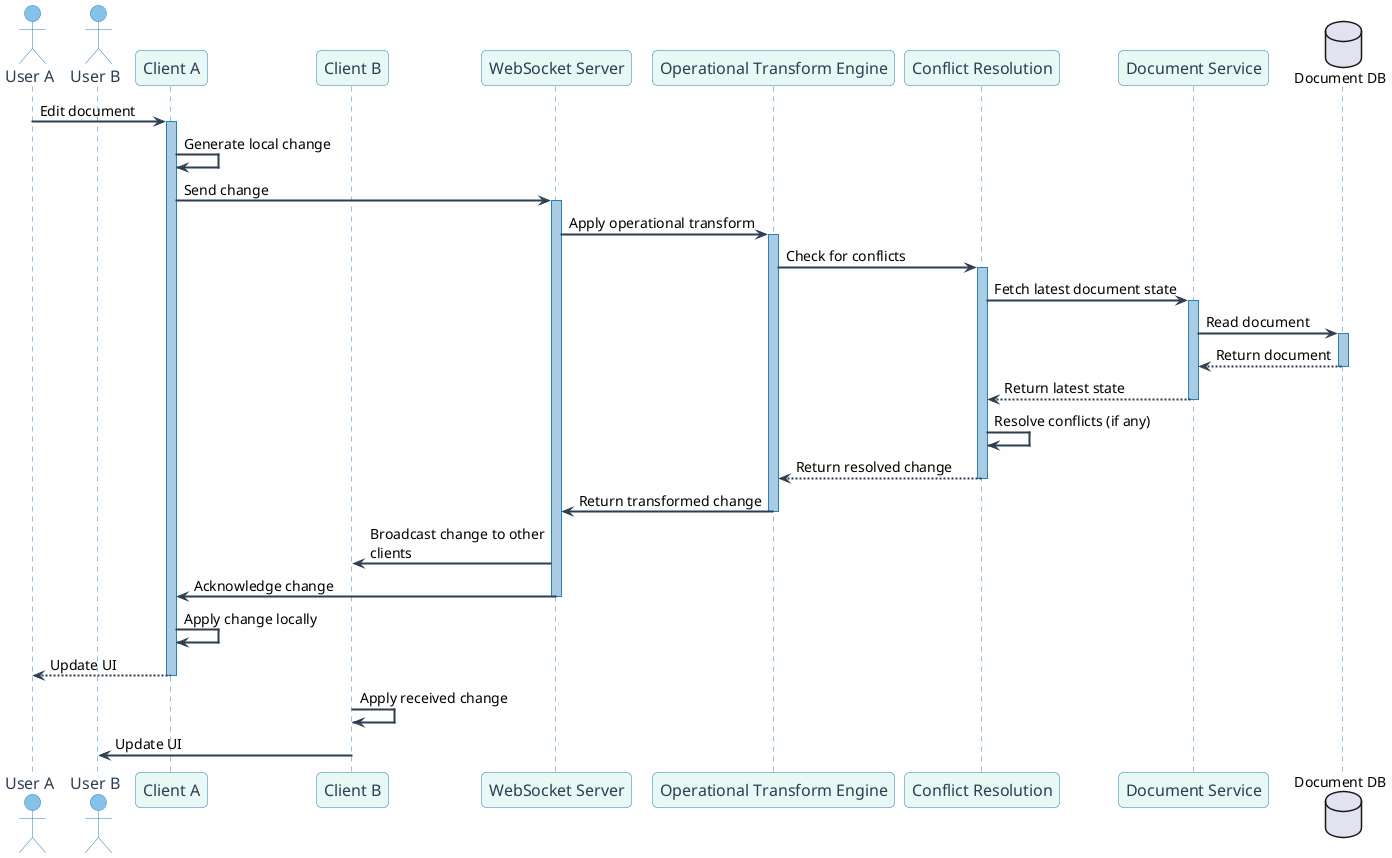 @startuml Real-time Collaborative Editing Flow

skinparam backgroundColor #FEFEFE
skinparam handwritten false
skinparam monochrome false
skinparam shadowing false
skinparam defaultFontName Arial
skinparam defaultFontSize 14
skinparam sequenceArrowThickness 2
skinparam roundcorner 10
skinparam maxMessageSize 200

skinparam sequence {
    ArrowColor #2C3E50
    ActorBorderColor #2980B9
    LifeLineBorderColor #2980B9
    LifeLineBackgroundColor #A9CCE3
    
    ParticipantBorderColor #2980B9
    ParticipantBackgroundColor #E8F8F5
    ParticipantFontName Arial
    ParticipantFontSize 16
    ParticipantFontColor #2C3E50
    
    ActorBackgroundColor #85C1E9
    ActorFontColor #2C3E50
    ActorFontSize 16
    ActorFontName Arial
}

actor "User A" as UserA
actor "User B" as UserB
participant "Client A" as ClientA
participant "Client B" as ClientB
participant "WebSocket Server" as WSS
participant "Operational Transform Engine" as OTE
participant "Conflict Resolution" as CR
participant "Document Service" as DS
database "Document DB" as DB

UserA -> ClientA: Edit document
activate ClientA

ClientA -> ClientA: Generate local change
ClientA -> WSS: Send change
activate WSS

WSS -> OTE: Apply operational transform
activate OTE

OTE -> CR: Check for conflicts
activate CR

CR -> DS: Fetch latest document state
activate DS

DS -> DB: Read document
activate DB
DB --> DS: Return document
deactivate DB

DS --> CR: Return latest state
deactivate DS

CR -> CR: Resolve conflicts (if any)
CR --> OTE: Return resolved change
deactivate CR

OTE -> WSS: Return transformed change
deactivate OTE

WSS -> ClientB: Broadcast change to other clients
WSS -> ClientA: Acknowledge change
deactivate WSS

ClientA -> ClientA: Apply change locally
ClientA --> UserA: Update UI
deactivate ClientA

ClientB -> ClientB: Apply received change
ClientB -> UserB: Update UI

@enduml
